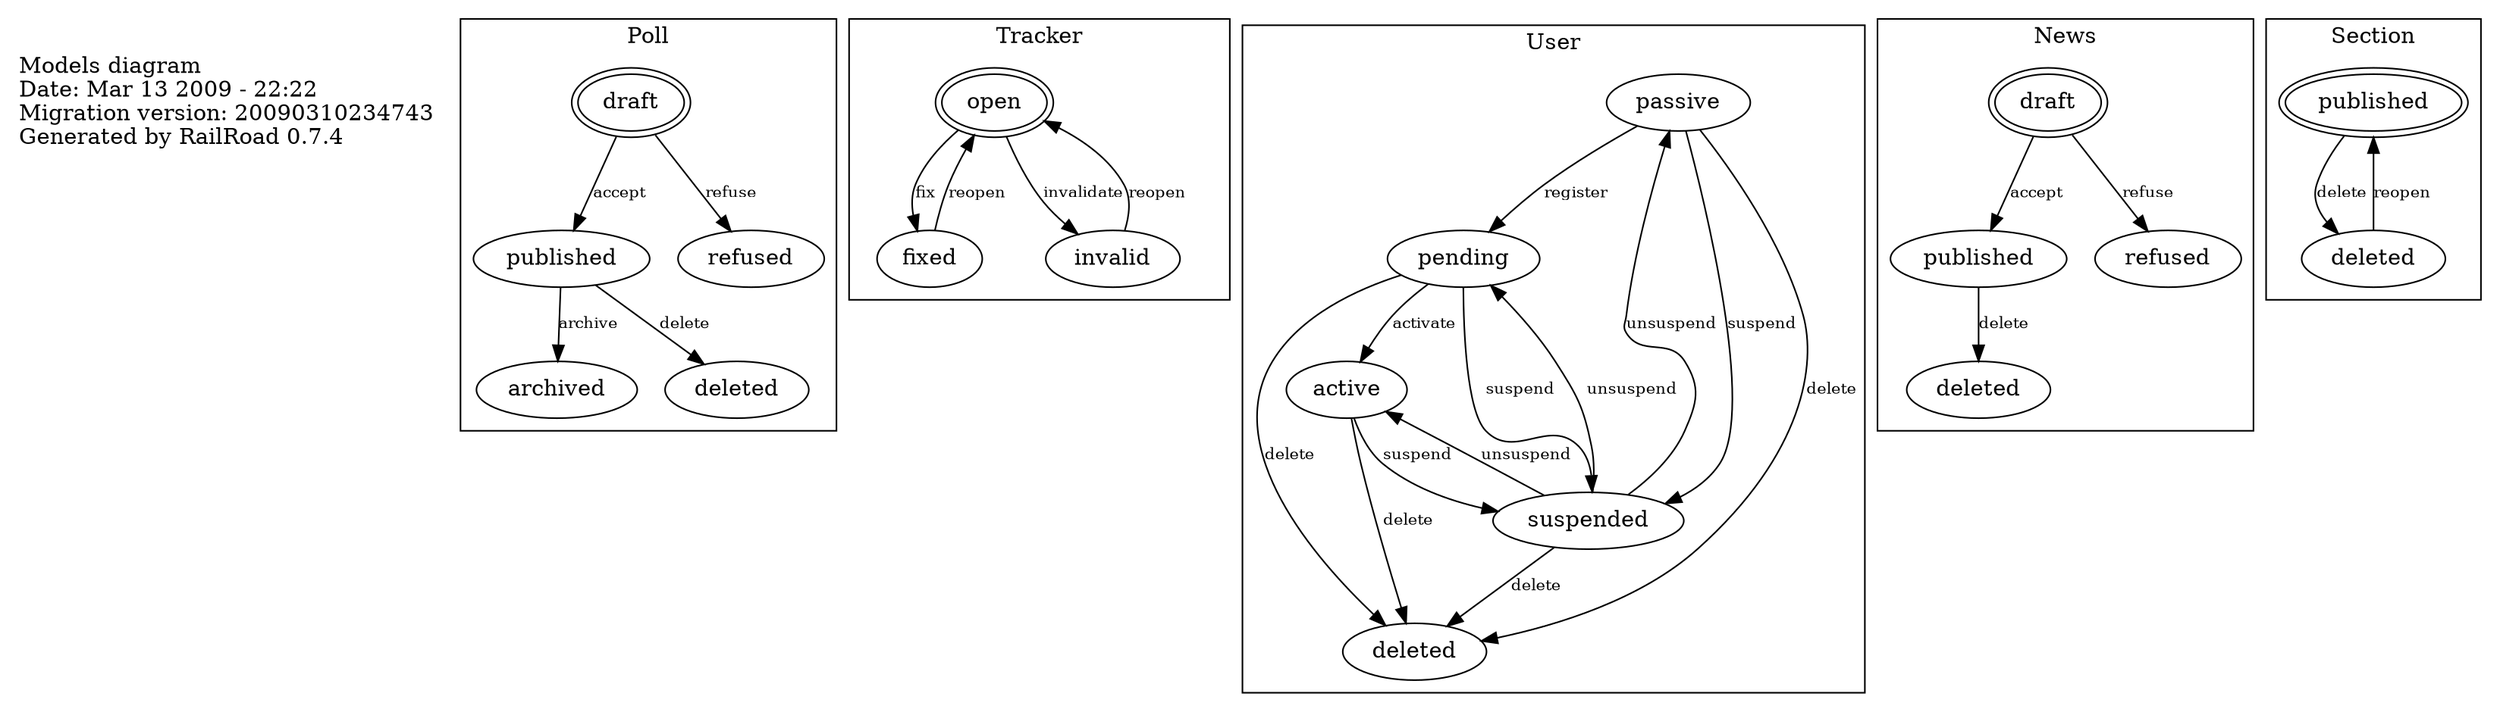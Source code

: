 digraph models_diagram {
	graph[overlap=false, splines=true]
	_diagram_info [shape="plaintext", label="Models diagram\lDate: Mar 13 2009 - 22:22\lMigration version: 20090310234743\lGenerated by RailRoad 0.7.4\l", fontsize=14]
subgraph cluster_poll {
	label = "Poll"
	poll_draft [label=draft , peripheries = 2];
  poll_published [label=published ];
  poll_archived [label=archived ];
  poll_refused [label=refused ];
  poll_deleted [label=deleted ];}subgraph cluster_tracker {
	label = "Tracker"
	tracker_open [label=open , peripheries = 2];
  tracker_fixed [label=fixed ];
  tracker_invalid [label=invalid ];}subgraph cluster_user {
	label = "User"
	user_passive [label=passive ];
  user_pending [label=pending ];
  user_active [label=active ];
  user_suspended [label=suspended ];
  user_deleted [label=deleted ];}subgraph cluster_news {
	label = "News"
	news_draft [label=draft , peripheries = 2];
  news_published [label=published ];
  news_refused [label=refused ];
  news_deleted [label=deleted ];}subgraph cluster_section {
	label = "Section"
	section_published [label=published , peripheries = 2];
  section_deleted [label=deleted ];}	"poll_published" -> "poll_archived" [label="archive", fontsize=10]
	"poll_published" -> "poll_deleted" [label="delete", fontsize=10]
	"poll_draft" -> "poll_refused" [label="refuse", fontsize=10]
	"poll_draft" -> "poll_published" [label="accept", fontsize=10]
	"tracker_open" -> "tracker_invalid" [label="invalidate", fontsize=10]
	"tracker_fixed" -> "tracker_open" [label="reopen", fontsize=10]
	"tracker_invalid" -> "tracker_open" [label="reopen", fontsize=10]
	"tracker_open" -> "tracker_fixed" [label="fix", fontsize=10]
	"user_passive" -> "user_deleted" [label="delete", fontsize=10]
	"user_pending" -> "user_deleted" [label="delete", fontsize=10]
	"user_active" -> "user_deleted" [label="delete", fontsize=10]
	"user_suspended" -> "user_deleted" [label="delete", fontsize=10]
	"user_passive" -> "user_suspended" [label="suspend", fontsize=10]
	"user_pending" -> "user_suspended" [label="suspend", fontsize=10]
	"user_active" -> "user_suspended" [label="suspend", fontsize=10]
	"user_pending" -> "user_active" [label="activate", fontsize=10]
	"user_passive" -> "user_pending" [label="register", fontsize=10]
	"user_suspended" -> "user_active" [label="unsuspend", fontsize=10]
	"user_suspended" -> "user_pending" [label="unsuspend", fontsize=10]
	"user_suspended" -> "user_passive" [label="unsuspend", fontsize=10]
	"news_published" -> "news_deleted" [label="delete", fontsize=10]
	"news_draft" -> "news_refused" [label="refuse", fontsize=10]
	"news_draft" -> "news_published" [label="accept", fontsize=10]
	"section_deleted" -> "section_published" [label="reopen", fontsize=10]
	"section_published" -> "section_deleted" [label="delete", fontsize=10]
}
